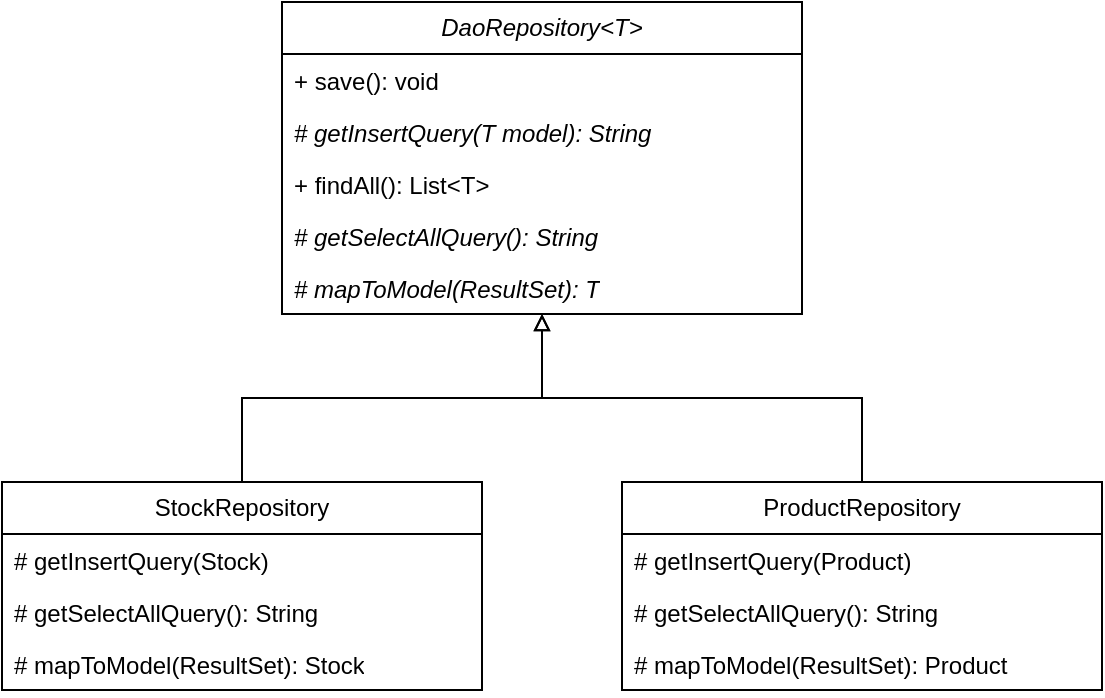 <mxfile version="22.1.2" type="device">
  <diagram name="Page-1" id="u9IV7UDaIVtiNsasqlhO">
    <mxGraphModel dx="1100" dy="840" grid="1" gridSize="10" guides="1" tooltips="1" connect="1" arrows="1" fold="1" page="1" pageScale="1" pageWidth="850" pageHeight="1100" math="0" shadow="0">
      <root>
        <mxCell id="0" />
        <mxCell id="1" parent="0" />
        <mxCell id="7u-O4FgR7fvDMBuIfIQz-1" value="&lt;i&gt;DaoRepository&amp;lt;T&amp;gt;&lt;/i&gt;" style="swimlane;fontStyle=0;childLayout=stackLayout;horizontal=1;startSize=26;fillColor=none;horizontalStack=0;resizeParent=1;resizeParentMax=0;resizeLast=0;collapsible=1;marginBottom=0;whiteSpace=wrap;html=1;" parent="1" vertex="1">
          <mxGeometry x="290" y="70" width="260" height="156" as="geometry" />
        </mxCell>
        <mxCell id="7u-O4FgR7fvDMBuIfIQz-2" value="+ save(): void" style="text;strokeColor=none;fillColor=none;align=left;verticalAlign=top;spacingLeft=4;spacingRight=4;overflow=hidden;rotatable=0;points=[[0,0.5],[1,0.5]];portConstraint=eastwest;whiteSpace=wrap;html=1;" parent="7u-O4FgR7fvDMBuIfIQz-1" vertex="1">
          <mxGeometry y="26" width="260" height="26" as="geometry" />
        </mxCell>
        <mxCell id="7u-O4FgR7fvDMBuIfIQz-3" value="&lt;i&gt;# getInsertQuery(T model): String&lt;/i&gt;" style="text;strokeColor=none;fillColor=none;align=left;verticalAlign=top;spacingLeft=4;spacingRight=4;overflow=hidden;rotatable=0;points=[[0,0.5],[1,0.5]];portConstraint=eastwest;whiteSpace=wrap;html=1;" parent="7u-O4FgR7fvDMBuIfIQz-1" vertex="1">
          <mxGeometry y="52" width="260" height="26" as="geometry" />
        </mxCell>
        <mxCell id="7u-O4FgR7fvDMBuIfIQz-4" value="+ findAll(): List&amp;lt;T&amp;gt;" style="text;strokeColor=none;fillColor=none;align=left;verticalAlign=top;spacingLeft=4;spacingRight=4;overflow=hidden;rotatable=0;points=[[0,0.5],[1,0.5]];portConstraint=eastwest;whiteSpace=wrap;html=1;" parent="7u-O4FgR7fvDMBuIfIQz-1" vertex="1">
          <mxGeometry y="78" width="260" height="26" as="geometry" />
        </mxCell>
        <mxCell id="DJeSdlx74yCAe1N9m3ha-2" value="&lt;i&gt;# getSelectAllQuery(): String&lt;/i&gt;" style="text;strokeColor=none;fillColor=none;align=left;verticalAlign=top;spacingLeft=4;spacingRight=4;overflow=hidden;rotatable=0;points=[[0,0.5],[1,0.5]];portConstraint=eastwest;whiteSpace=wrap;html=1;" parent="7u-O4FgR7fvDMBuIfIQz-1" vertex="1">
          <mxGeometry y="104" width="260" height="26" as="geometry" />
        </mxCell>
        <mxCell id="DJeSdlx74yCAe1N9m3ha-1" value="&lt;i&gt;# mapToModel(ResultSet): T&lt;/i&gt;" style="text;strokeColor=none;fillColor=none;align=left;verticalAlign=top;spacingLeft=4;spacingRight=4;overflow=hidden;rotatable=0;points=[[0,0.5],[1,0.5]];portConstraint=eastwest;whiteSpace=wrap;html=1;" parent="7u-O4FgR7fvDMBuIfIQz-1" vertex="1">
          <mxGeometry y="130" width="260" height="26" as="geometry" />
        </mxCell>
        <mxCell id="DJeSdlx74yCAe1N9m3ha-11" style="edgeStyle=orthogonalEdgeStyle;rounded=0;orthogonalLoop=1;jettySize=auto;html=1;endArrow=block;endFill=0;" parent="1" source="DJeSdlx74yCAe1N9m3ha-3" target="7u-O4FgR7fvDMBuIfIQz-1" edge="1">
          <mxGeometry relative="1" as="geometry" />
        </mxCell>
        <mxCell id="DJeSdlx74yCAe1N9m3ha-3" value="StockRepository" style="swimlane;fontStyle=0;childLayout=stackLayout;horizontal=1;startSize=26;fillColor=none;horizontalStack=0;resizeParent=1;resizeParentMax=0;resizeLast=0;collapsible=1;marginBottom=0;whiteSpace=wrap;html=1;" parent="1" vertex="1">
          <mxGeometry x="150" y="310" width="240" height="104" as="geometry">
            <mxRectangle x="80" y="330" width="100" height="30" as="alternateBounds" />
          </mxGeometry>
        </mxCell>
        <mxCell id="DJeSdlx74yCAe1N9m3ha-4" value="# getInsertQuery(Stock)" style="text;strokeColor=none;fillColor=none;align=left;verticalAlign=top;spacingLeft=4;spacingRight=4;overflow=hidden;rotatable=0;points=[[0,0.5],[1,0.5]];portConstraint=eastwest;whiteSpace=wrap;html=1;" parent="DJeSdlx74yCAe1N9m3ha-3" vertex="1">
          <mxGeometry y="26" width="240" height="26" as="geometry" />
        </mxCell>
        <mxCell id="DJeSdlx74yCAe1N9m3ha-5" value="# getSelectAllQuery(): String" style="text;strokeColor=none;fillColor=none;align=left;verticalAlign=top;spacingLeft=4;spacingRight=4;overflow=hidden;rotatable=0;points=[[0,0.5],[1,0.5]];portConstraint=eastwest;whiteSpace=wrap;html=1;" parent="DJeSdlx74yCAe1N9m3ha-3" vertex="1">
          <mxGeometry y="52" width="240" height="26" as="geometry" />
        </mxCell>
        <mxCell id="DJeSdlx74yCAe1N9m3ha-6" value="# mapToModel(ResultSet): Stock" style="text;strokeColor=none;fillColor=none;align=left;verticalAlign=top;spacingLeft=4;spacingRight=4;overflow=hidden;rotatable=0;points=[[0,0.5],[1,0.5]];portConstraint=eastwest;whiteSpace=wrap;html=1;" parent="DJeSdlx74yCAe1N9m3ha-3" vertex="1">
          <mxGeometry y="78" width="240" height="26" as="geometry" />
        </mxCell>
        <mxCell id="DJeSdlx74yCAe1N9m3ha-12" style="edgeStyle=orthogonalEdgeStyle;rounded=0;orthogonalLoop=1;jettySize=auto;html=1;endArrow=block;endFill=0;" parent="1" source="DJeSdlx74yCAe1N9m3ha-13" target="7u-O4FgR7fvDMBuIfIQz-1" edge="1">
          <mxGeometry relative="1" as="geometry">
            <mxPoint x="600" y="310" as="sourcePoint" />
          </mxGeometry>
        </mxCell>
        <mxCell id="DJeSdlx74yCAe1N9m3ha-13" value="ProductRepository" style="swimlane;fontStyle=0;childLayout=stackLayout;horizontal=1;startSize=26;fillColor=none;horizontalStack=0;resizeParent=1;resizeParentMax=0;resizeLast=0;collapsible=1;marginBottom=0;whiteSpace=wrap;html=1;" parent="1" vertex="1">
          <mxGeometry x="460" y="310" width="240" height="104" as="geometry">
            <mxRectangle x="80" y="330" width="100" height="30" as="alternateBounds" />
          </mxGeometry>
        </mxCell>
        <mxCell id="DJeSdlx74yCAe1N9m3ha-14" value="# getInsertQuery(Product)" style="text;strokeColor=none;fillColor=none;align=left;verticalAlign=top;spacingLeft=4;spacingRight=4;overflow=hidden;rotatable=0;points=[[0,0.5],[1,0.5]];portConstraint=eastwest;whiteSpace=wrap;html=1;" parent="DJeSdlx74yCAe1N9m3ha-13" vertex="1">
          <mxGeometry y="26" width="240" height="26" as="geometry" />
        </mxCell>
        <mxCell id="DJeSdlx74yCAe1N9m3ha-15" value="# getSelectAllQuery(): String" style="text;strokeColor=none;fillColor=none;align=left;verticalAlign=top;spacingLeft=4;spacingRight=4;overflow=hidden;rotatable=0;points=[[0,0.5],[1,0.5]];portConstraint=eastwest;whiteSpace=wrap;html=1;" parent="DJeSdlx74yCAe1N9m3ha-13" vertex="1">
          <mxGeometry y="52" width="240" height="26" as="geometry" />
        </mxCell>
        <mxCell id="DJeSdlx74yCAe1N9m3ha-16" value="# mapToModel(ResultSet): Product" style="text;strokeColor=none;fillColor=none;align=left;verticalAlign=top;spacingLeft=4;spacingRight=4;overflow=hidden;rotatable=0;points=[[0,0.5],[1,0.5]];portConstraint=eastwest;whiteSpace=wrap;html=1;" parent="DJeSdlx74yCAe1N9m3ha-13" vertex="1">
          <mxGeometry y="78" width="240" height="26" as="geometry" />
        </mxCell>
      </root>
    </mxGraphModel>
  </diagram>
</mxfile>
